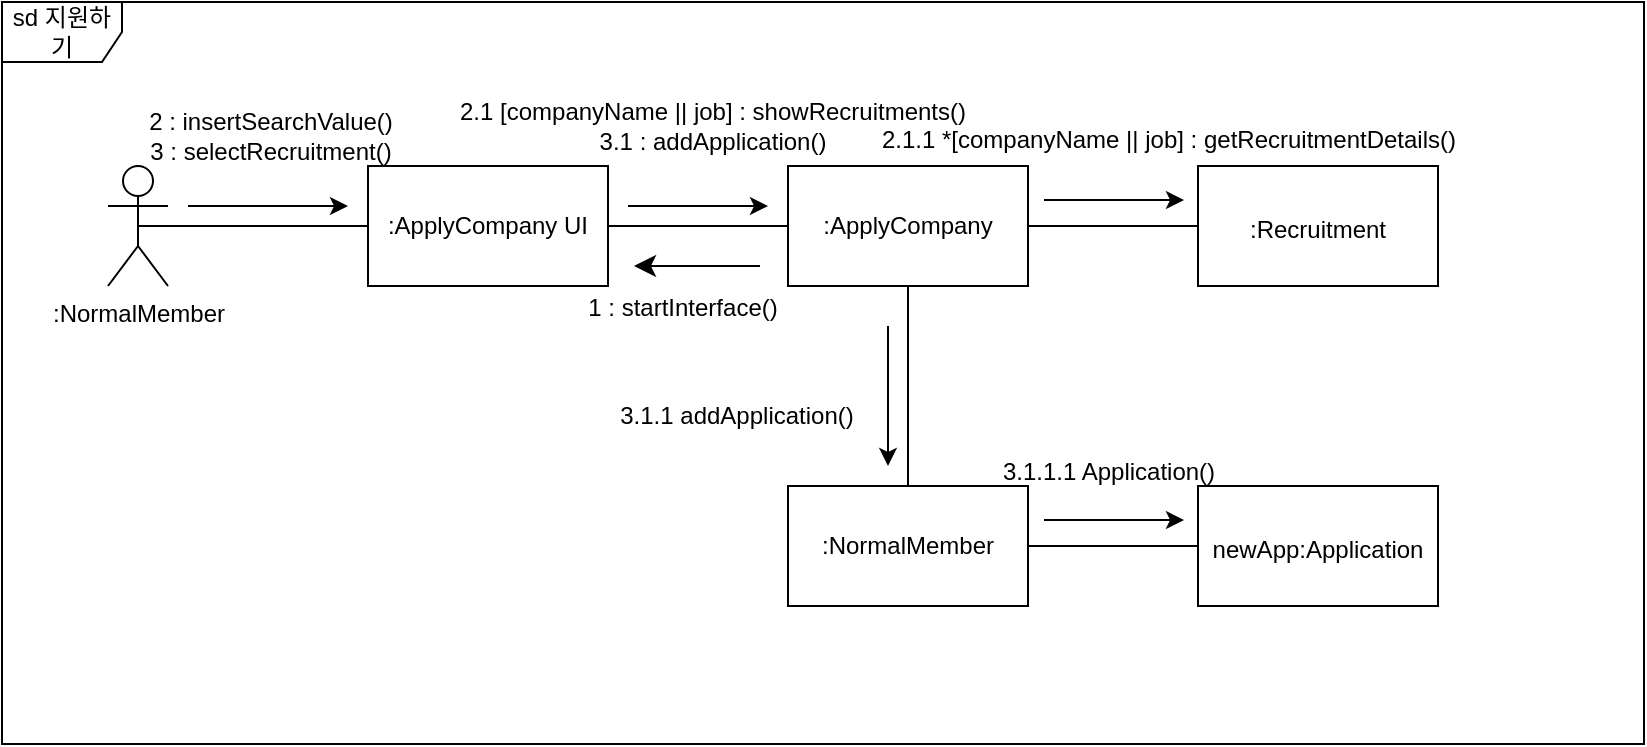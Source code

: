 <mxfile version="21.2.9" type="device">
  <diagram id="c3rHY6ws-E7O9WLi53m4" name="페이지-3">
    <mxGraphModel dx="678" dy="205" grid="0" gridSize="10" guides="1" tooltips="1" connect="1" arrows="1" fold="1" page="0" pageScale="1" pageWidth="827" pageHeight="1169" math="0" shadow="0">
      <root>
        <mxCell id="0" />
        <mxCell id="1" parent="0" />
        <mxCell id="3Smb0mYRMQHmpRG260-k-1" value=":NormalMember" style="shape=umlActor;verticalLabelPosition=bottom;verticalAlign=top;html=1;outlineConnect=0;" parent="1" vertex="1">
          <mxGeometry x="743" y="733" width="30" height="60" as="geometry" />
        </mxCell>
        <mxCell id="3Smb0mYRMQHmpRG260-k-2" value=":NormalMember" style="rounded=0;whiteSpace=wrap;html=1;" parent="1" vertex="1">
          <mxGeometry x="1083" y="893" width="120" height="60" as="geometry" />
        </mxCell>
        <mxCell id="3Smb0mYRMQHmpRG260-k-3" value=":ApplyCompany" style="rounded=0;whiteSpace=wrap;html=1;" parent="1" vertex="1">
          <mxGeometry x="1083" y="733" width="120" height="60" as="geometry" />
        </mxCell>
        <mxCell id="3Smb0mYRMQHmpRG260-k-4" value=":ApplyCompany UI" style="rounded=0;whiteSpace=wrap;html=1;" parent="1" vertex="1">
          <mxGeometry x="873" y="733" width="120" height="60" as="geometry" />
        </mxCell>
        <mxCell id="3Smb0mYRMQHmpRG260-k-5" value="" style="endArrow=none;html=1;rounded=0;exitX=0.5;exitY=0.5;exitDx=0;exitDy=0;exitPerimeter=0;entryX=0;entryY=0.5;entryDx=0;entryDy=0;" parent="1" source="3Smb0mYRMQHmpRG260-k-1" target="3Smb0mYRMQHmpRG260-k-4" edge="1">
          <mxGeometry width="50" height="50" relative="1" as="geometry">
            <mxPoint x="853" y="913" as="sourcePoint" />
            <mxPoint x="903" y="863" as="targetPoint" />
          </mxGeometry>
        </mxCell>
        <mxCell id="3Smb0mYRMQHmpRG260-k-6" value="" style="endArrow=none;html=1;rounded=0;entryX=0;entryY=0.5;entryDx=0;entryDy=0;exitX=1;exitY=0.5;exitDx=0;exitDy=0;" parent="1" source="3Smb0mYRMQHmpRG260-k-4" target="3Smb0mYRMQHmpRG260-k-3" edge="1">
          <mxGeometry width="50" height="50" relative="1" as="geometry">
            <mxPoint x="863" y="923" as="sourcePoint" />
            <mxPoint x="913" y="873" as="targetPoint" />
          </mxGeometry>
        </mxCell>
        <mxCell id="3Smb0mYRMQHmpRG260-k-7" value="" style="endArrow=none;html=1;rounded=0;entryX=0.5;entryY=1;entryDx=0;entryDy=0;exitX=0.5;exitY=0;exitDx=0;exitDy=0;" parent="1" source="3Smb0mYRMQHmpRG260-k-2" target="3Smb0mYRMQHmpRG260-k-3" edge="1">
          <mxGeometry width="50" height="50" relative="1" as="geometry">
            <mxPoint x="883" y="943" as="sourcePoint" />
            <mxPoint x="933" y="893" as="targetPoint" />
          </mxGeometry>
        </mxCell>
        <mxCell id="3Smb0mYRMQHmpRG260-k-8" value="" style="endArrow=classic;html=1;rounded=0;" parent="1" edge="1">
          <mxGeometry width="50" height="50" relative="1" as="geometry">
            <mxPoint x="1133" y="813" as="sourcePoint" />
            <mxPoint x="1133" y="883" as="targetPoint" />
          </mxGeometry>
        </mxCell>
        <mxCell id="3Smb0mYRMQHmpRG260-k-9" value="2.1.1 *[companyName || job] : getRecruitmentDetails()" style="text;html=1;align=center;verticalAlign=middle;resizable=0;points=[];autosize=1;strokeColor=none;fillColor=none;" parent="1" vertex="1">
          <mxGeometry x="1120" y="707" width="305" height="26" as="geometry" />
        </mxCell>
        <mxCell id="3Smb0mYRMQHmpRG260-k-10" value="" style="endArrow=classic;html=1;rounded=0;" parent="1" edge="1">
          <mxGeometry width="50" height="50" relative="1" as="geometry">
            <mxPoint x="783" y="753" as="sourcePoint" />
            <mxPoint x="863" y="753" as="targetPoint" />
          </mxGeometry>
        </mxCell>
        <mxCell id="3Smb0mYRMQHmpRG260-k-11" value="" style="endArrow=classic;html=1;rounded=0;" parent="1" edge="1">
          <mxGeometry width="50" height="50" relative="1" as="geometry">
            <mxPoint x="1003" y="753" as="sourcePoint" />
            <mxPoint x="1073" y="753" as="targetPoint" />
          </mxGeometry>
        </mxCell>
        <mxCell id="3Smb0mYRMQHmpRG260-k-12" value="2.1 [companyName || job] : showRecruitments()&lt;br&gt;3.1 : addApplication()" style="text;html=1;align=center;verticalAlign=middle;resizable=0;points=[];autosize=1;strokeColor=none;fillColor=none;" parent="1" vertex="1">
          <mxGeometry x="909" y="693" width="271" height="40" as="geometry" />
        </mxCell>
        <mxCell id="3Smb0mYRMQHmpRG260-k-13" value="2 : insertSearchValue()&lt;br&gt;3 : selectRecruitment()" style="text;html=1;align=center;verticalAlign=middle;resizable=0;points=[];autosize=1;strokeColor=none;fillColor=none;" parent="1" vertex="1">
          <mxGeometry x="754" y="698" width="140" height="40" as="geometry" />
        </mxCell>
        <mxCell id="MA2j7pGTfJpzd9s6UWHY-3" value="" style="endArrow=classic;html=1;rounded=0;fontSize=12;startSize=8;endSize=8;curved=1;" parent="1" edge="1">
          <mxGeometry width="50" height="50" relative="1" as="geometry">
            <mxPoint x="1069" y="783" as="sourcePoint" />
            <mxPoint x="1006" y="783" as="targetPoint" />
          </mxGeometry>
        </mxCell>
        <mxCell id="MA2j7pGTfJpzd9s6UWHY-4" value="&lt;font style=&quot;font-size: 12px;&quot;&gt;1 : startInterface()&lt;/font&gt;" style="text;html=1;align=center;verticalAlign=middle;resizable=0;points=[];autosize=1;strokeColor=none;fillColor=none;fontSize=16;" parent="1" vertex="1">
          <mxGeometry x="973" y="786" width="113" height="31" as="geometry" />
        </mxCell>
        <mxCell id="J6T8yVOaXAATbX5iB3ji-2" value="&lt;span style=&quot;font-size: 12px;&quot;&gt;:Recruitment&lt;/span&gt;" style="rounded=0;whiteSpace=wrap;html=1;fontSize=16;" parent="1" vertex="1">
          <mxGeometry x="1288" y="733" width="120" height="60" as="geometry" />
        </mxCell>
        <mxCell id="J6T8yVOaXAATbX5iB3ji-4" value="" style="endArrow=none;html=1;rounded=0;exitX=1;exitY=0.5;exitDx=0;exitDy=0;entryX=0;entryY=0.5;entryDx=0;entryDy=0;" parent="1" source="3Smb0mYRMQHmpRG260-k-3" target="J6T8yVOaXAATbX5iB3ji-2" edge="1">
          <mxGeometry width="50" height="50" relative="1" as="geometry">
            <mxPoint x="1234" y="898" as="sourcePoint" />
            <mxPoint x="1291" y="741" as="targetPoint" />
          </mxGeometry>
        </mxCell>
        <mxCell id="J6T8yVOaXAATbX5iB3ji-5" value="" style="endArrow=classic;html=1;rounded=0;" parent="1" edge="1">
          <mxGeometry width="50" height="50" relative="1" as="geometry">
            <mxPoint x="1211" y="750" as="sourcePoint" />
            <mxPoint x="1281" y="750" as="targetPoint" />
          </mxGeometry>
        </mxCell>
        <mxCell id="J6T8yVOaXAATbX5iB3ji-6" value="&lt;font style=&quot;font-size: 12px;&quot;&gt;newApp:Application&lt;/font&gt;" style="rounded=0;whiteSpace=wrap;html=1;fontSize=16;" parent="1" vertex="1">
          <mxGeometry x="1288" y="893" width="120" height="60" as="geometry" />
        </mxCell>
        <mxCell id="J6T8yVOaXAATbX5iB3ji-11" value="&lt;font style=&quot;font-size: 12px;&quot;&gt;3.1.1 addApplication()&lt;/font&gt;" style="text;html=1;align=center;verticalAlign=middle;resizable=0;points=[];autosize=1;strokeColor=none;fillColor=none;fontSize=16;" parent="1" vertex="1">
          <mxGeometry x="989" y="840" width="135" height="31" as="geometry" />
        </mxCell>
        <mxCell id="J6T8yVOaXAATbX5iB3ji-12" value="&lt;font style=&quot;font-size: 12px;&quot;&gt;3.1.1.1 Application()&lt;/font&gt;" style="text;html=1;align=center;verticalAlign=middle;resizable=0;points=[];autosize=1;strokeColor=none;fillColor=none;fontSize=16;" parent="1" vertex="1">
          <mxGeometry x="1180" y="868" width="125" height="31" as="geometry" />
        </mxCell>
        <mxCell id="hbPt2DoGhA841Qj724o6-1" value="" style="endArrow=none;html=1;rounded=0;exitX=1;exitY=0.5;exitDx=0;exitDy=0;entryX=0;entryY=0.5;entryDx=0;entryDy=0;" edge="1" parent="1" source="3Smb0mYRMQHmpRG260-k-2" target="J6T8yVOaXAATbX5iB3ji-6">
          <mxGeometry width="50" height="50" relative="1" as="geometry">
            <mxPoint x="1213" y="773" as="sourcePoint" />
            <mxPoint x="1298" y="773" as="targetPoint" />
          </mxGeometry>
        </mxCell>
        <mxCell id="hbPt2DoGhA841Qj724o6-2" value="" style="endArrow=classic;html=1;rounded=0;" edge="1" parent="1">
          <mxGeometry width="50" height="50" relative="1" as="geometry">
            <mxPoint x="1211" y="910" as="sourcePoint" />
            <mxPoint x="1281" y="910" as="targetPoint" />
          </mxGeometry>
        </mxCell>
        <mxCell id="hbPt2DoGhA841Qj724o6-3" value="sd 지원하기" style="shape=umlFrame;whiteSpace=wrap;html=1;pointerEvents=0;" vertex="1" parent="1">
          <mxGeometry x="690" y="651" width="821" height="371" as="geometry" />
        </mxCell>
      </root>
    </mxGraphModel>
  </diagram>
</mxfile>
